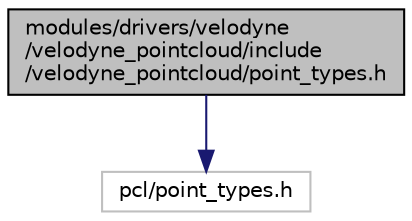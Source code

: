 digraph "modules/drivers/velodyne/velodyne_pointcloud/include/velodyne_pointcloud/point_types.h"
{
  edge [fontname="Helvetica",fontsize="10",labelfontname="Helvetica",labelfontsize="10"];
  node [fontname="Helvetica",fontsize="10",shape=record];
  Node1 [label="modules/drivers/velodyne\l/velodyne_pointcloud/include\l/velodyne_pointcloud/point_types.h",height=0.2,width=0.4,color="black", fillcolor="grey75", style="filled" fontcolor="black"];
  Node1 -> Node2 [color="midnightblue",fontsize="10",style="solid",fontname="Helvetica"];
  Node2 [label="pcl/point_types.h",height=0.2,width=0.4,color="grey75", fillcolor="white", style="filled"];
}
